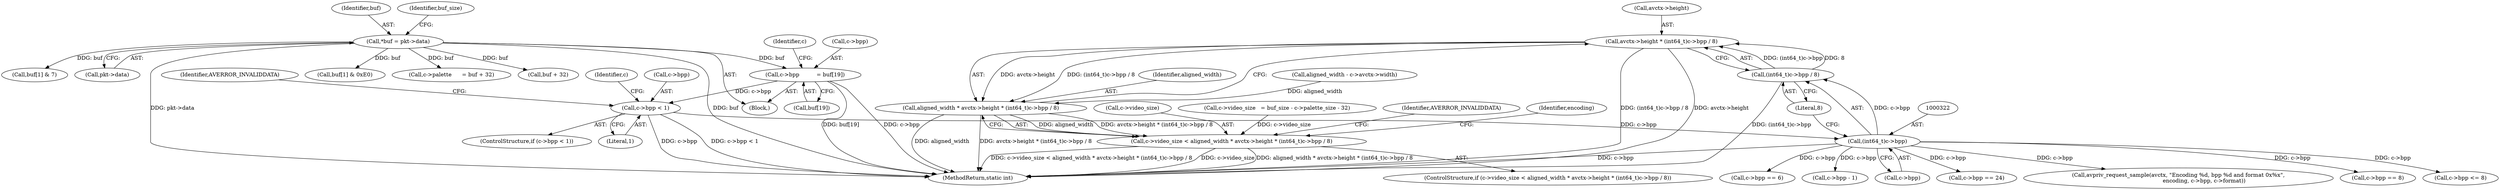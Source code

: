 digraph "0_FFmpeg_1e42736b95065c69a7481d0cf55247024f54b660@pointer" {
"1000316" [label="(Call,avctx->height * (int64_t)c->bpp / 8)"];
"1000320" [label="(Call,(int64_t)c->bpp / 8)"];
"1000321" [label="(Call,(int64_t)c->bpp)"];
"1000232" [label="(Call,c->bpp < 1)"];
"1000168" [label="(Call,c->bpp          = buf[19])"];
"1000127" [label="(Call,*buf = pkt->data)"];
"1000314" [label="(Call,aligned_width * avctx->height * (int64_t)c->bpp / 8)"];
"1000310" [label="(Call,c->video_size < aligned_width * avctx->height * (int64_t)c->bpp / 8)"];
"1000320" [label="(Call,(int64_t)c->bpp / 8)"];
"1000321" [label="(Call,(int64_t)c->bpp)"];
"1000105" [label="(Block,)"];
"1000140" [label="(Call,buf[1] & 7)"];
"1000323" [label="(Call,c->bpp)"];
"1000314" [label="(Call,aligned_width * avctx->height * (int64_t)c->bpp / 8)"];
"1000315" [label="(Identifier,aligned_width)"];
"1000168" [label="(Call,c->bpp          = buf[19])"];
"1000316" [label="(Call,avctx->height * (int64_t)c->bpp / 8)"];
"1000332" [label="(Identifier,encoding)"];
"1000129" [label="(Call,pkt->data)"];
"1000508" [label="(MethodReturn,static int)"];
"1000177" [label="(Identifier,c)"];
"1000317" [label="(Call,avctx->height)"];
"1000233" [label="(Call,c->bpp)"];
"1000311" [label="(Call,c->video_size)"];
"1000232" [label="(Call,c->bpp < 1)"];
"1000397" [label="(Call,c->bpp == 24)"];
"1000169" [label="(Call,c->bpp)"];
"1000310" [label="(Call,c->video_size < aligned_width * avctx->height * (int64_t)c->bpp / 8)"];
"1000309" [label="(ControlStructure,if (c->video_size < aligned_width * avctx->height * (int64_t)c->bpp / 8))"];
"1000134" [label="(Identifier,buf_size)"];
"1000202" [label="(Call,c->video_size   = buf_size - c->palette_size - 32)"];
"1000149" [label="(Call,buf[1] & 0xE0)"];
"1000184" [label="(Call,c->palette      = buf + 32)"];
"1000128" [label="(Identifier,buf)"];
"1000326" [label="(Literal,8)"];
"1000238" [label="(Identifier,AVERROR_INVALIDDATA)"];
"1000231" [label="(ControlStructure,if (c->bpp < 1))"];
"1000420" [label="(Call,avpriv_request_sample(avctx, \"Encoding %d, bpp %d and format 0x%x\",\n                              encoding, c->bpp, c->format))"];
"1000236" [label="(Literal,1)"];
"1000127" [label="(Call,*buf = pkt->data)"];
"1000328" [label="(Identifier,AVERROR_INVALIDDATA)"];
"1000474" [label="(Call,c->bpp == 8)"];
"1000188" [label="(Call,buf + 32)"];
"1000243" [label="(Identifier,c)"];
"1000338" [label="(Call,c->bpp <= 8)"];
"1000302" [label="(Call,aligned_width - c->avctx->width)"];
"1000361" [label="(Call,c->bpp == 6)"];
"1000379" [label="(Call,c->bpp - 1)"];
"1000172" [label="(Call,buf[19])"];
"1000316" -> "1000314"  [label="AST: "];
"1000316" -> "1000320"  [label="CFG: "];
"1000317" -> "1000316"  [label="AST: "];
"1000320" -> "1000316"  [label="AST: "];
"1000314" -> "1000316"  [label="CFG: "];
"1000316" -> "1000508"  [label="DDG: (int64_t)c->bpp / 8"];
"1000316" -> "1000508"  [label="DDG: avctx->height"];
"1000316" -> "1000314"  [label="DDG: avctx->height"];
"1000316" -> "1000314"  [label="DDG: (int64_t)c->bpp / 8"];
"1000320" -> "1000316"  [label="DDG: (int64_t)c->bpp"];
"1000320" -> "1000316"  [label="DDG: 8"];
"1000320" -> "1000326"  [label="CFG: "];
"1000321" -> "1000320"  [label="AST: "];
"1000326" -> "1000320"  [label="AST: "];
"1000320" -> "1000508"  [label="DDG: (int64_t)c->bpp"];
"1000321" -> "1000320"  [label="DDG: c->bpp"];
"1000321" -> "1000323"  [label="CFG: "];
"1000322" -> "1000321"  [label="AST: "];
"1000323" -> "1000321"  [label="AST: "];
"1000326" -> "1000321"  [label="CFG: "];
"1000321" -> "1000508"  [label="DDG: c->bpp"];
"1000232" -> "1000321"  [label="DDG: c->bpp"];
"1000321" -> "1000338"  [label="DDG: c->bpp"];
"1000321" -> "1000361"  [label="DDG: c->bpp"];
"1000321" -> "1000379"  [label="DDG: c->bpp"];
"1000321" -> "1000397"  [label="DDG: c->bpp"];
"1000321" -> "1000420"  [label="DDG: c->bpp"];
"1000321" -> "1000474"  [label="DDG: c->bpp"];
"1000232" -> "1000231"  [label="AST: "];
"1000232" -> "1000236"  [label="CFG: "];
"1000233" -> "1000232"  [label="AST: "];
"1000236" -> "1000232"  [label="AST: "];
"1000238" -> "1000232"  [label="CFG: "];
"1000243" -> "1000232"  [label="CFG: "];
"1000232" -> "1000508"  [label="DDG: c->bpp"];
"1000232" -> "1000508"  [label="DDG: c->bpp < 1"];
"1000168" -> "1000232"  [label="DDG: c->bpp"];
"1000168" -> "1000105"  [label="AST: "];
"1000168" -> "1000172"  [label="CFG: "];
"1000169" -> "1000168"  [label="AST: "];
"1000172" -> "1000168"  [label="AST: "];
"1000177" -> "1000168"  [label="CFG: "];
"1000168" -> "1000508"  [label="DDG: buf[19]"];
"1000168" -> "1000508"  [label="DDG: c->bpp"];
"1000127" -> "1000168"  [label="DDG: buf"];
"1000127" -> "1000105"  [label="AST: "];
"1000127" -> "1000129"  [label="CFG: "];
"1000128" -> "1000127"  [label="AST: "];
"1000129" -> "1000127"  [label="AST: "];
"1000134" -> "1000127"  [label="CFG: "];
"1000127" -> "1000508"  [label="DDG: pkt->data"];
"1000127" -> "1000508"  [label="DDG: buf"];
"1000127" -> "1000140"  [label="DDG: buf"];
"1000127" -> "1000149"  [label="DDG: buf"];
"1000127" -> "1000184"  [label="DDG: buf"];
"1000127" -> "1000188"  [label="DDG: buf"];
"1000314" -> "1000310"  [label="AST: "];
"1000315" -> "1000314"  [label="AST: "];
"1000310" -> "1000314"  [label="CFG: "];
"1000314" -> "1000508"  [label="DDG: aligned_width"];
"1000314" -> "1000508"  [label="DDG: avctx->height * (int64_t)c->bpp / 8"];
"1000314" -> "1000310"  [label="DDG: aligned_width"];
"1000314" -> "1000310"  [label="DDG: avctx->height * (int64_t)c->bpp / 8"];
"1000302" -> "1000314"  [label="DDG: aligned_width"];
"1000310" -> "1000309"  [label="AST: "];
"1000311" -> "1000310"  [label="AST: "];
"1000328" -> "1000310"  [label="CFG: "];
"1000332" -> "1000310"  [label="CFG: "];
"1000310" -> "1000508"  [label="DDG: c->video_size < aligned_width * avctx->height * (int64_t)c->bpp / 8"];
"1000310" -> "1000508"  [label="DDG: c->video_size"];
"1000310" -> "1000508"  [label="DDG: aligned_width * avctx->height * (int64_t)c->bpp / 8"];
"1000202" -> "1000310"  [label="DDG: c->video_size"];
}
